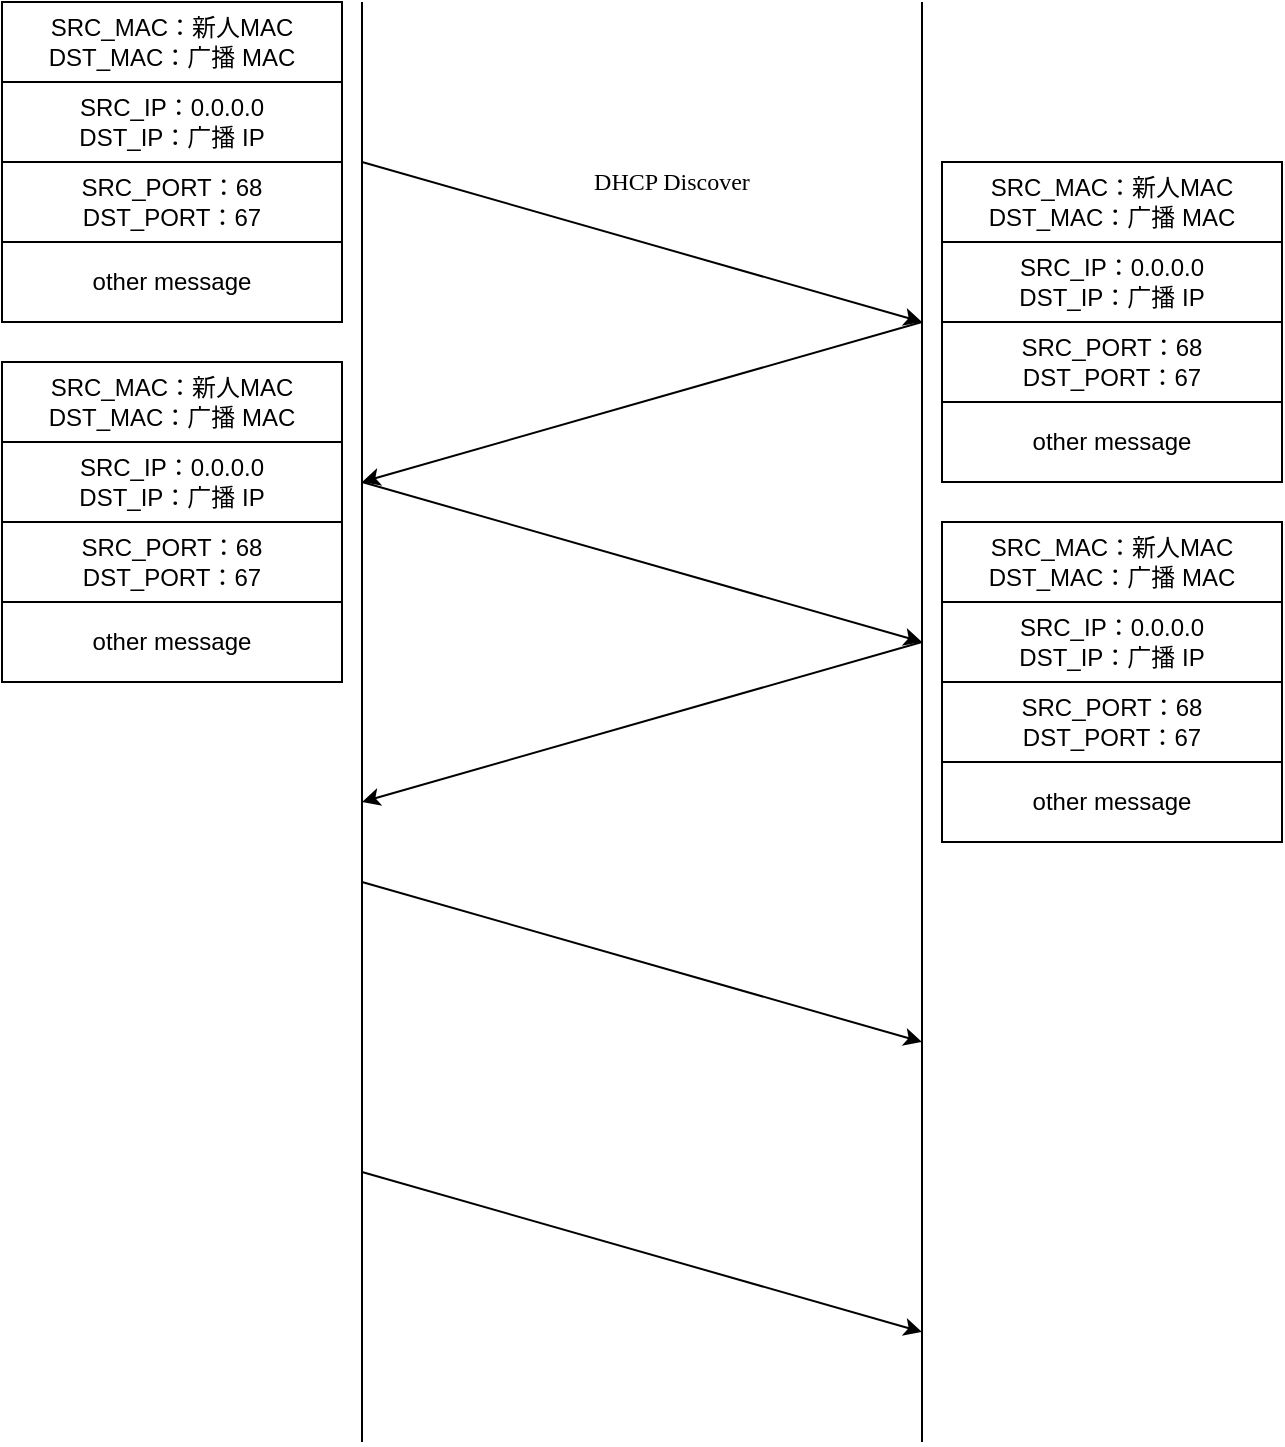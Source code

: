 <mxfile version="13.1.2" type="github"><diagram id="ZDYZUVGrpttesVrRUEf9" name="Page-1"><mxGraphModel dx="2249" dy="762" grid="1" gridSize="10" guides="1" tooltips="1" connect="1" arrows="1" fold="1" page="1" pageScale="1" pageWidth="827" pageHeight="1169" math="0" shadow="0"><root><mxCell id="0"/><mxCell id="1" parent="0"/><mxCell id="320V_GKFlOREtODihNJu-1" value="" style="endArrow=none;html=1;" edge="1" parent="1"><mxGeometry width="50" height="50" relative="1" as="geometry"><mxPoint x="120" y="720" as="sourcePoint"/><mxPoint x="120" as="targetPoint"/></mxGeometry></mxCell><mxCell id="320V_GKFlOREtODihNJu-2" value="" style="endArrow=none;html=1;" edge="1" parent="1"><mxGeometry width="50" height="50" relative="1" as="geometry"><mxPoint x="400" y="720" as="sourcePoint"/><mxPoint x="400" as="targetPoint"/></mxGeometry></mxCell><mxCell id="320V_GKFlOREtODihNJu-3" value="" style="endArrow=classic;html=1;" edge="1" parent="1"><mxGeometry width="50" height="50" relative="1" as="geometry"><mxPoint x="120" y="80" as="sourcePoint"/><mxPoint x="400" y="160" as="targetPoint"/></mxGeometry></mxCell><mxCell id="320V_GKFlOREtODihNJu-4" value="&lt;font face=&quot;Lucida Console&quot;&gt;DHCP Discover&lt;/font&gt;" style="text;html=1;strokeColor=none;fillColor=none;align=center;verticalAlign=middle;whiteSpace=wrap;rounded=0;" vertex="1" parent="1"><mxGeometry x="220" y="80" width="110" height="20" as="geometry"/></mxCell><mxCell id="320V_GKFlOREtODihNJu-14" value="" style="group" vertex="1" connectable="0" parent="1"><mxGeometry x="-60" width="170" height="160" as="geometry"/></mxCell><mxCell id="320V_GKFlOREtODihNJu-5" value="SRC_MAC：新人MAC&lt;br&gt;DST_MAC：广播 MAC" style="rounded=0;whiteSpace=wrap;html=1;" vertex="1" parent="320V_GKFlOREtODihNJu-14"><mxGeometry width="170" height="40" as="geometry"/></mxCell><mxCell id="320V_GKFlOREtODihNJu-6" value="SRC_IP：0.0.0.0&lt;br&gt;DST_IP：广播 IP" style="rounded=0;whiteSpace=wrap;html=1;" vertex="1" parent="320V_GKFlOREtODihNJu-14"><mxGeometry y="40" width="170" height="40" as="geometry"/></mxCell><mxCell id="320V_GKFlOREtODihNJu-7" value="SRC_PORT：68&lt;br&gt;DST_PORT：67" style="rounded=0;whiteSpace=wrap;html=1;" vertex="1" parent="320V_GKFlOREtODihNJu-14"><mxGeometry y="80" width="170" height="40" as="geometry"/></mxCell><mxCell id="320V_GKFlOREtODihNJu-8" value="other message" style="rounded=0;whiteSpace=wrap;html=1;" vertex="1" parent="320V_GKFlOREtODihNJu-14"><mxGeometry y="120" width="170" height="40" as="geometry"/></mxCell><mxCell id="320V_GKFlOREtODihNJu-15" value="" style="group" vertex="1" connectable="0" parent="1"><mxGeometry x="410" y="80" width="170" height="160" as="geometry"/></mxCell><mxCell id="320V_GKFlOREtODihNJu-16" value="SRC_MAC：新人MAC&lt;br&gt;DST_MAC：广播 MAC" style="rounded=0;whiteSpace=wrap;html=1;" vertex="1" parent="320V_GKFlOREtODihNJu-15"><mxGeometry width="170" height="40" as="geometry"/></mxCell><mxCell id="320V_GKFlOREtODihNJu-17" value="SRC_IP：0.0.0.0&lt;br&gt;DST_IP：广播 IP" style="rounded=0;whiteSpace=wrap;html=1;" vertex="1" parent="320V_GKFlOREtODihNJu-15"><mxGeometry y="40" width="170" height="40" as="geometry"/></mxCell><mxCell id="320V_GKFlOREtODihNJu-18" value="SRC_PORT：68&lt;br&gt;DST_PORT：67" style="rounded=0;whiteSpace=wrap;html=1;" vertex="1" parent="320V_GKFlOREtODihNJu-15"><mxGeometry y="80" width="170" height="40" as="geometry"/></mxCell><mxCell id="320V_GKFlOREtODihNJu-19" value="other message" style="rounded=0;whiteSpace=wrap;html=1;" vertex="1" parent="320V_GKFlOREtODihNJu-15"><mxGeometry y="120" width="170" height="40" as="geometry"/></mxCell><mxCell id="320V_GKFlOREtODihNJu-20" value="" style="endArrow=classic;html=1;" edge="1" parent="1"><mxGeometry width="50" height="50" relative="1" as="geometry"><mxPoint x="400" y="160" as="sourcePoint"/><mxPoint x="120" y="240" as="targetPoint"/></mxGeometry></mxCell><mxCell id="320V_GKFlOREtODihNJu-21" value="" style="endArrow=classic;html=1;" edge="1" parent="1"><mxGeometry width="50" height="50" relative="1" as="geometry"><mxPoint x="120" y="240" as="sourcePoint"/><mxPoint x="400" y="320" as="targetPoint"/></mxGeometry></mxCell><mxCell id="320V_GKFlOREtODihNJu-22" value="" style="endArrow=classic;html=1;" edge="1" parent="1"><mxGeometry width="50" height="50" relative="1" as="geometry"><mxPoint x="400" y="320" as="sourcePoint"/><mxPoint x="120" y="400" as="targetPoint"/></mxGeometry></mxCell><mxCell id="320V_GKFlOREtODihNJu-23" value="" style="endArrow=classic;html=1;" edge="1" parent="1"><mxGeometry width="50" height="50" relative="1" as="geometry"><mxPoint x="120" y="440" as="sourcePoint"/><mxPoint x="400" y="520" as="targetPoint"/></mxGeometry></mxCell><mxCell id="320V_GKFlOREtODihNJu-25" value="" style="endArrow=classic;html=1;" edge="1" parent="1"><mxGeometry width="50" height="50" relative="1" as="geometry"><mxPoint x="120" y="585" as="sourcePoint"/><mxPoint x="400" y="665" as="targetPoint"/></mxGeometry></mxCell><mxCell id="320V_GKFlOREtODihNJu-26" value="" style="group" vertex="1" connectable="0" parent="1"><mxGeometry x="-60" y="180" width="170" height="160" as="geometry"/></mxCell><mxCell id="320V_GKFlOREtODihNJu-27" value="SRC_MAC：新人MAC&lt;br&gt;DST_MAC：广播 MAC" style="rounded=0;whiteSpace=wrap;html=1;" vertex="1" parent="320V_GKFlOREtODihNJu-26"><mxGeometry width="170" height="40" as="geometry"/></mxCell><mxCell id="320V_GKFlOREtODihNJu-28" value="SRC_IP：0.0.0.0&lt;br&gt;DST_IP：广播 IP" style="rounded=0;whiteSpace=wrap;html=1;" vertex="1" parent="320V_GKFlOREtODihNJu-26"><mxGeometry y="40" width="170" height="40" as="geometry"/></mxCell><mxCell id="320V_GKFlOREtODihNJu-29" value="SRC_PORT：68&lt;br&gt;DST_PORT：67" style="rounded=0;whiteSpace=wrap;html=1;" vertex="1" parent="320V_GKFlOREtODihNJu-26"><mxGeometry y="80" width="170" height="40" as="geometry"/></mxCell><mxCell id="320V_GKFlOREtODihNJu-30" value="other message" style="rounded=0;whiteSpace=wrap;html=1;" vertex="1" parent="320V_GKFlOREtODihNJu-26"><mxGeometry y="120" width="170" height="40" as="geometry"/></mxCell><mxCell id="320V_GKFlOREtODihNJu-31" value="" style="group" vertex="1" connectable="0" parent="1"><mxGeometry x="410" y="260" width="170" height="160" as="geometry"/></mxCell><mxCell id="320V_GKFlOREtODihNJu-32" value="SRC_MAC：新人MAC&lt;br&gt;DST_MAC：广播 MAC" style="rounded=0;whiteSpace=wrap;html=1;" vertex="1" parent="320V_GKFlOREtODihNJu-31"><mxGeometry width="170" height="40" as="geometry"/></mxCell><mxCell id="320V_GKFlOREtODihNJu-33" value="SRC_IP：0.0.0.0&lt;br&gt;DST_IP：广播 IP" style="rounded=0;whiteSpace=wrap;html=1;" vertex="1" parent="320V_GKFlOREtODihNJu-31"><mxGeometry y="40" width="170" height="40" as="geometry"/></mxCell><mxCell id="320V_GKFlOREtODihNJu-34" value="SRC_PORT：68&lt;br&gt;DST_PORT：67" style="rounded=0;whiteSpace=wrap;html=1;" vertex="1" parent="320V_GKFlOREtODihNJu-31"><mxGeometry y="80" width="170" height="40" as="geometry"/></mxCell><mxCell id="320V_GKFlOREtODihNJu-35" value="other message" style="rounded=0;whiteSpace=wrap;html=1;" vertex="1" parent="320V_GKFlOREtODihNJu-31"><mxGeometry y="120" width="170" height="40" as="geometry"/></mxCell></root></mxGraphModel></diagram></mxfile>
